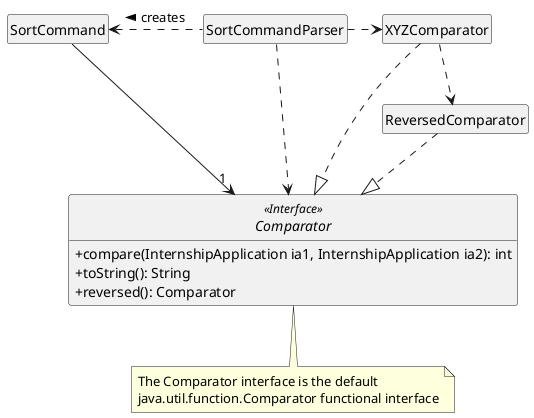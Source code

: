 @startuml

hide circle
hide empty members
skinparam classAttributeIconSize 0

Class SortCommand {
}

Class SortCommandParser {
}

Interface Comparator <<Interface>> {
    + compare(InternshipApplication ia1, InternshipApplication ia2): int
    + toString(): String
    + reversed(): Comparator
}

Class XYZComparator {
}

Class ReversedComparator {
}

note as N1
  The Comparator interface is the default
  java.util.function.Comparator functional interface
end note

Comparator .. N1

SortCommandParser .left.> SortCommand : creates >
SortCommandParser .right.> XYZComparator
SortCommandParser ..> Comparator

SortCommand --> "1" Comparator

XYZComparator .down.|> Comparator
XYZComparator ..> ReversedComparator

ReversedComparator ..|> Comparator


@enduml
